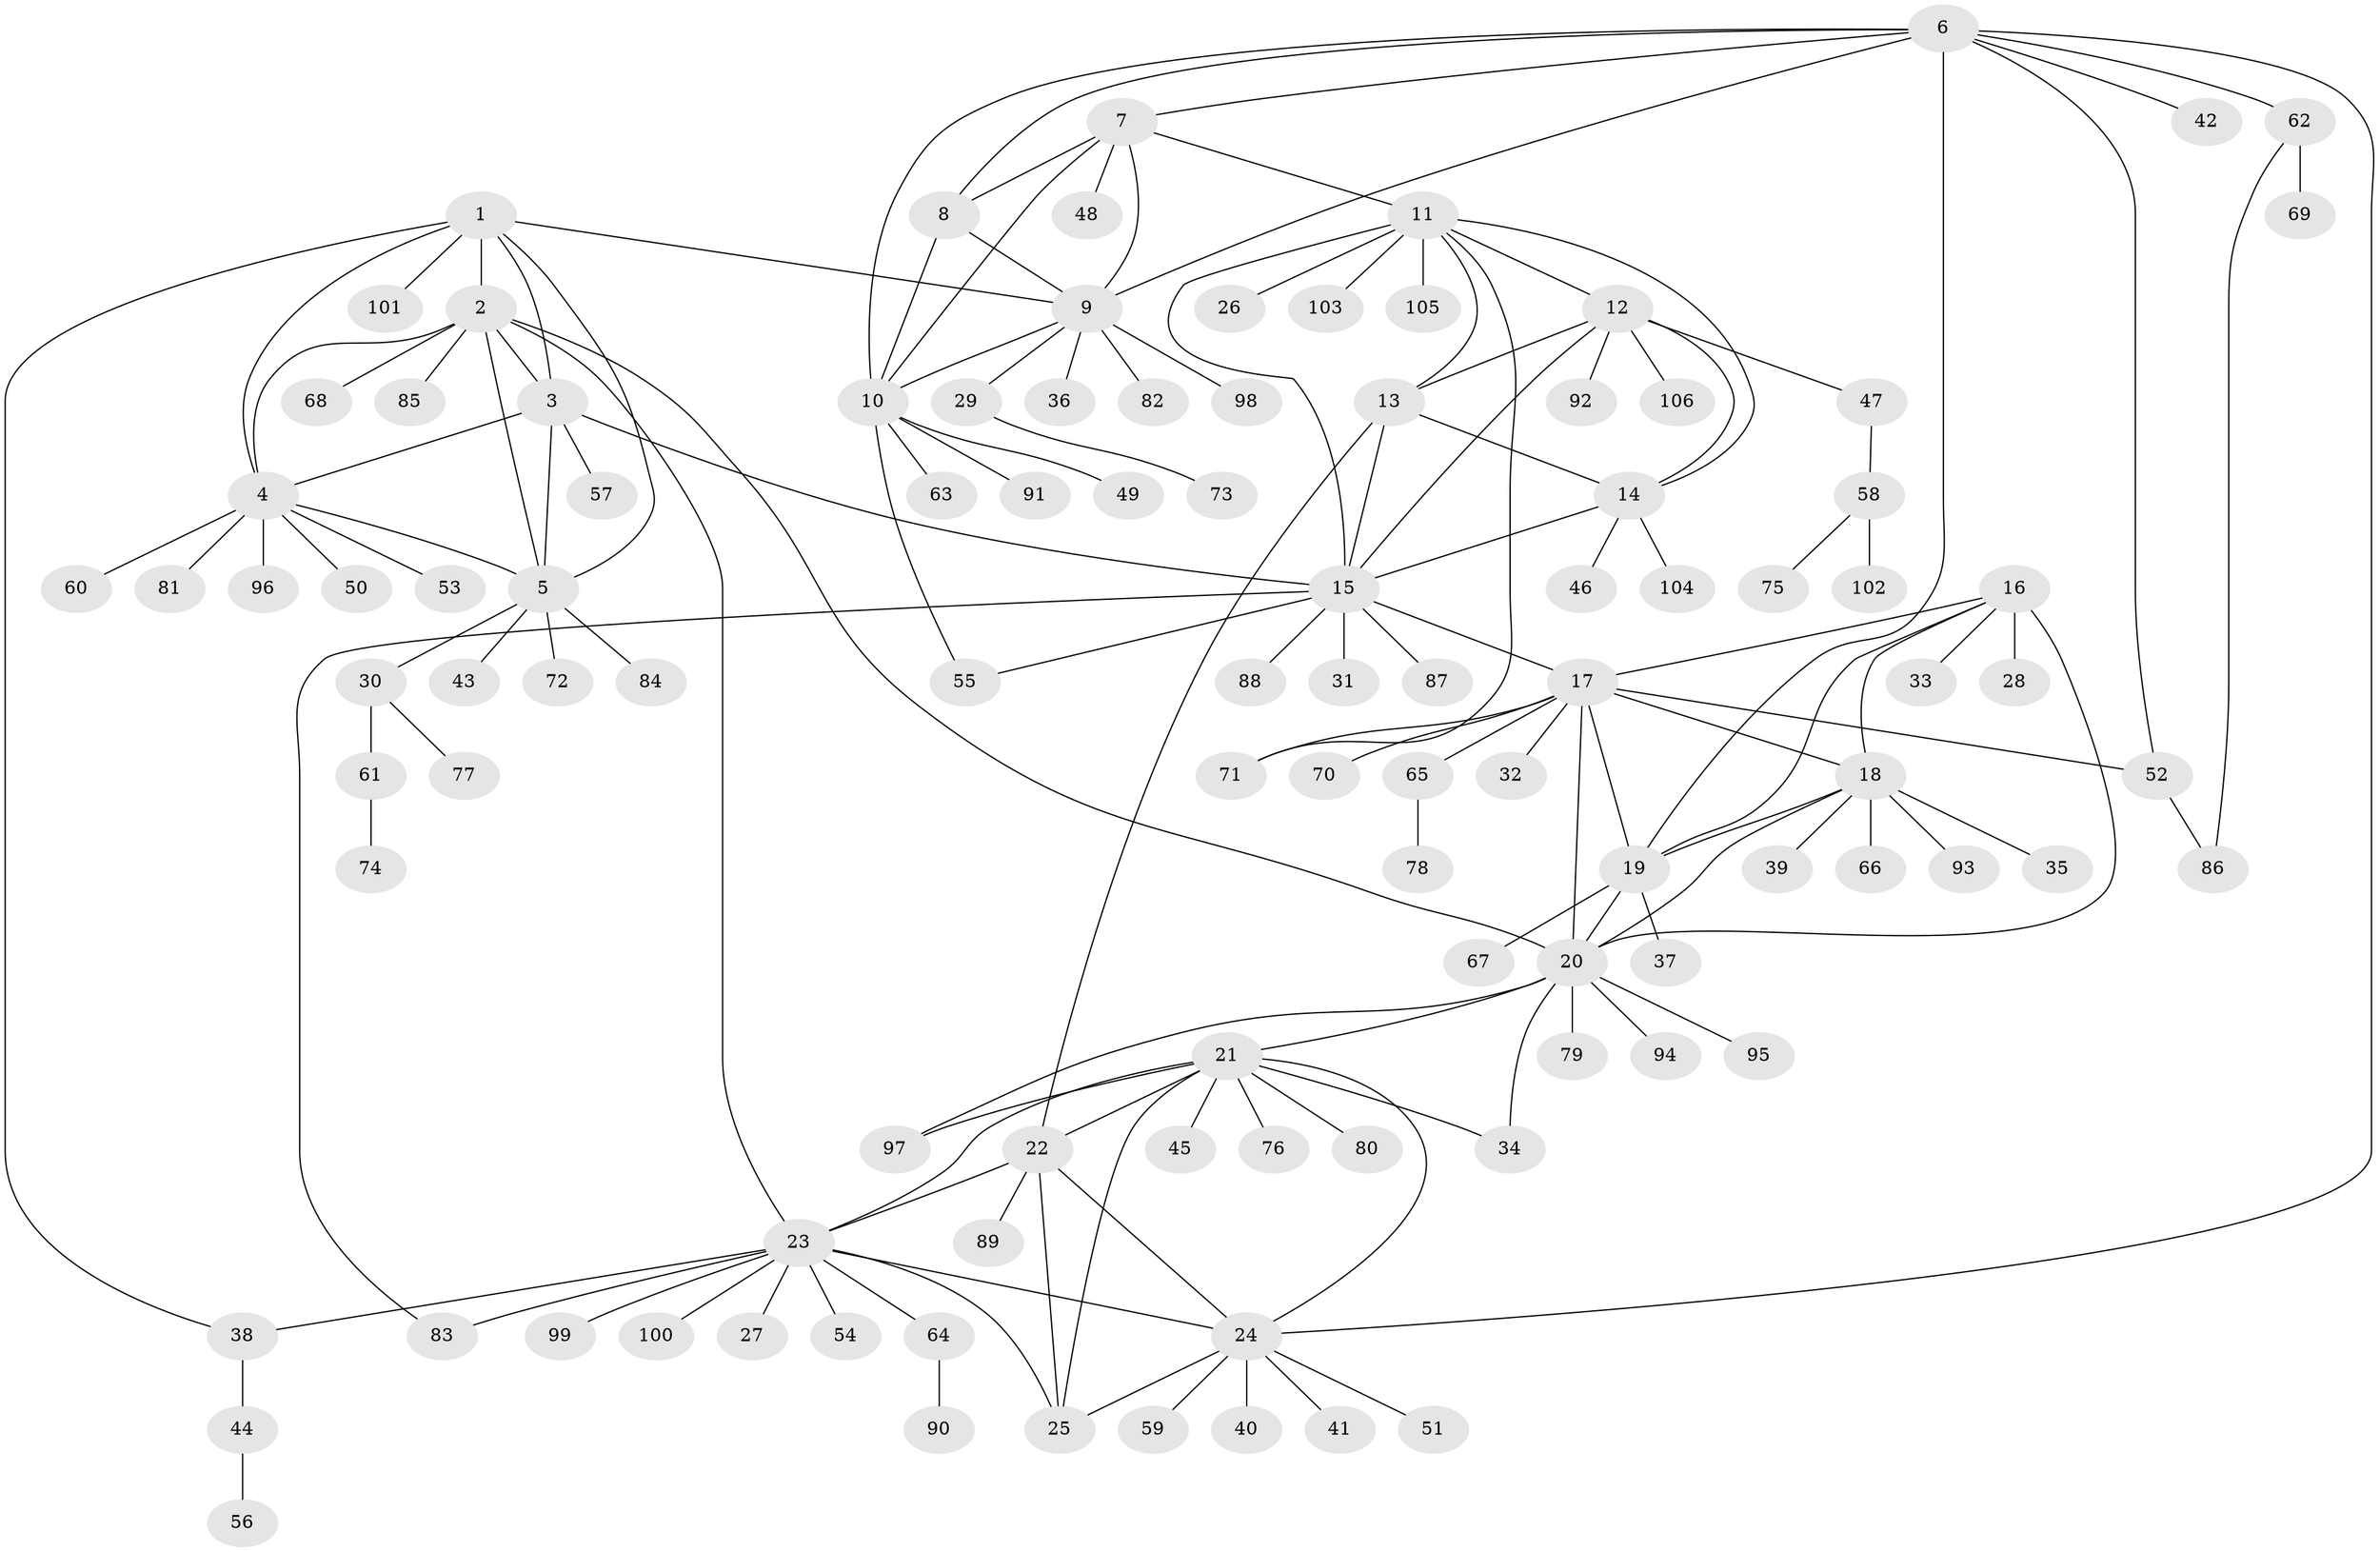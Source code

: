 // Generated by graph-tools (version 1.1) at 2025/26/03/09/25 03:26:49]
// undirected, 106 vertices, 149 edges
graph export_dot {
graph [start="1"]
  node [color=gray90,style=filled];
  1;
  2;
  3;
  4;
  5;
  6;
  7;
  8;
  9;
  10;
  11;
  12;
  13;
  14;
  15;
  16;
  17;
  18;
  19;
  20;
  21;
  22;
  23;
  24;
  25;
  26;
  27;
  28;
  29;
  30;
  31;
  32;
  33;
  34;
  35;
  36;
  37;
  38;
  39;
  40;
  41;
  42;
  43;
  44;
  45;
  46;
  47;
  48;
  49;
  50;
  51;
  52;
  53;
  54;
  55;
  56;
  57;
  58;
  59;
  60;
  61;
  62;
  63;
  64;
  65;
  66;
  67;
  68;
  69;
  70;
  71;
  72;
  73;
  74;
  75;
  76;
  77;
  78;
  79;
  80;
  81;
  82;
  83;
  84;
  85;
  86;
  87;
  88;
  89;
  90;
  91;
  92;
  93;
  94;
  95;
  96;
  97;
  98;
  99;
  100;
  101;
  102;
  103;
  104;
  105;
  106;
  1 -- 2;
  1 -- 3;
  1 -- 4;
  1 -- 5;
  1 -- 9;
  1 -- 38;
  1 -- 101;
  2 -- 3;
  2 -- 4;
  2 -- 5;
  2 -- 20;
  2 -- 23;
  2 -- 68;
  2 -- 85;
  3 -- 4;
  3 -- 5;
  3 -- 15;
  3 -- 57;
  4 -- 5;
  4 -- 50;
  4 -- 53;
  4 -- 60;
  4 -- 81;
  4 -- 96;
  5 -- 30;
  5 -- 43;
  5 -- 72;
  5 -- 84;
  6 -- 7;
  6 -- 8;
  6 -- 9;
  6 -- 10;
  6 -- 19;
  6 -- 24;
  6 -- 42;
  6 -- 52;
  6 -- 62;
  7 -- 8;
  7 -- 9;
  7 -- 10;
  7 -- 11;
  7 -- 48;
  8 -- 9;
  8 -- 10;
  9 -- 10;
  9 -- 29;
  9 -- 36;
  9 -- 82;
  9 -- 98;
  10 -- 49;
  10 -- 55;
  10 -- 63;
  10 -- 91;
  11 -- 12;
  11 -- 13;
  11 -- 14;
  11 -- 15;
  11 -- 26;
  11 -- 71;
  11 -- 103;
  11 -- 105;
  12 -- 13;
  12 -- 14;
  12 -- 15;
  12 -- 47;
  12 -- 92;
  12 -- 106;
  13 -- 14;
  13 -- 15;
  13 -- 22;
  14 -- 15;
  14 -- 46;
  14 -- 104;
  15 -- 17;
  15 -- 31;
  15 -- 55;
  15 -- 83;
  15 -- 87;
  15 -- 88;
  16 -- 17;
  16 -- 18;
  16 -- 19;
  16 -- 20;
  16 -- 28;
  16 -- 33;
  17 -- 18;
  17 -- 19;
  17 -- 20;
  17 -- 32;
  17 -- 52;
  17 -- 65;
  17 -- 70;
  17 -- 71;
  18 -- 19;
  18 -- 20;
  18 -- 35;
  18 -- 39;
  18 -- 66;
  18 -- 93;
  19 -- 20;
  19 -- 37;
  19 -- 67;
  20 -- 21;
  20 -- 34;
  20 -- 79;
  20 -- 94;
  20 -- 95;
  20 -- 97;
  21 -- 22;
  21 -- 23;
  21 -- 24;
  21 -- 25;
  21 -- 34;
  21 -- 45;
  21 -- 76;
  21 -- 80;
  21 -- 97;
  22 -- 23;
  22 -- 24;
  22 -- 25;
  22 -- 89;
  23 -- 24;
  23 -- 25;
  23 -- 27;
  23 -- 38;
  23 -- 54;
  23 -- 64;
  23 -- 83;
  23 -- 99;
  23 -- 100;
  24 -- 25;
  24 -- 40;
  24 -- 41;
  24 -- 51;
  24 -- 59;
  29 -- 73;
  30 -- 61;
  30 -- 77;
  38 -- 44;
  44 -- 56;
  47 -- 58;
  52 -- 86;
  58 -- 75;
  58 -- 102;
  61 -- 74;
  62 -- 69;
  62 -- 86;
  64 -- 90;
  65 -- 78;
}
